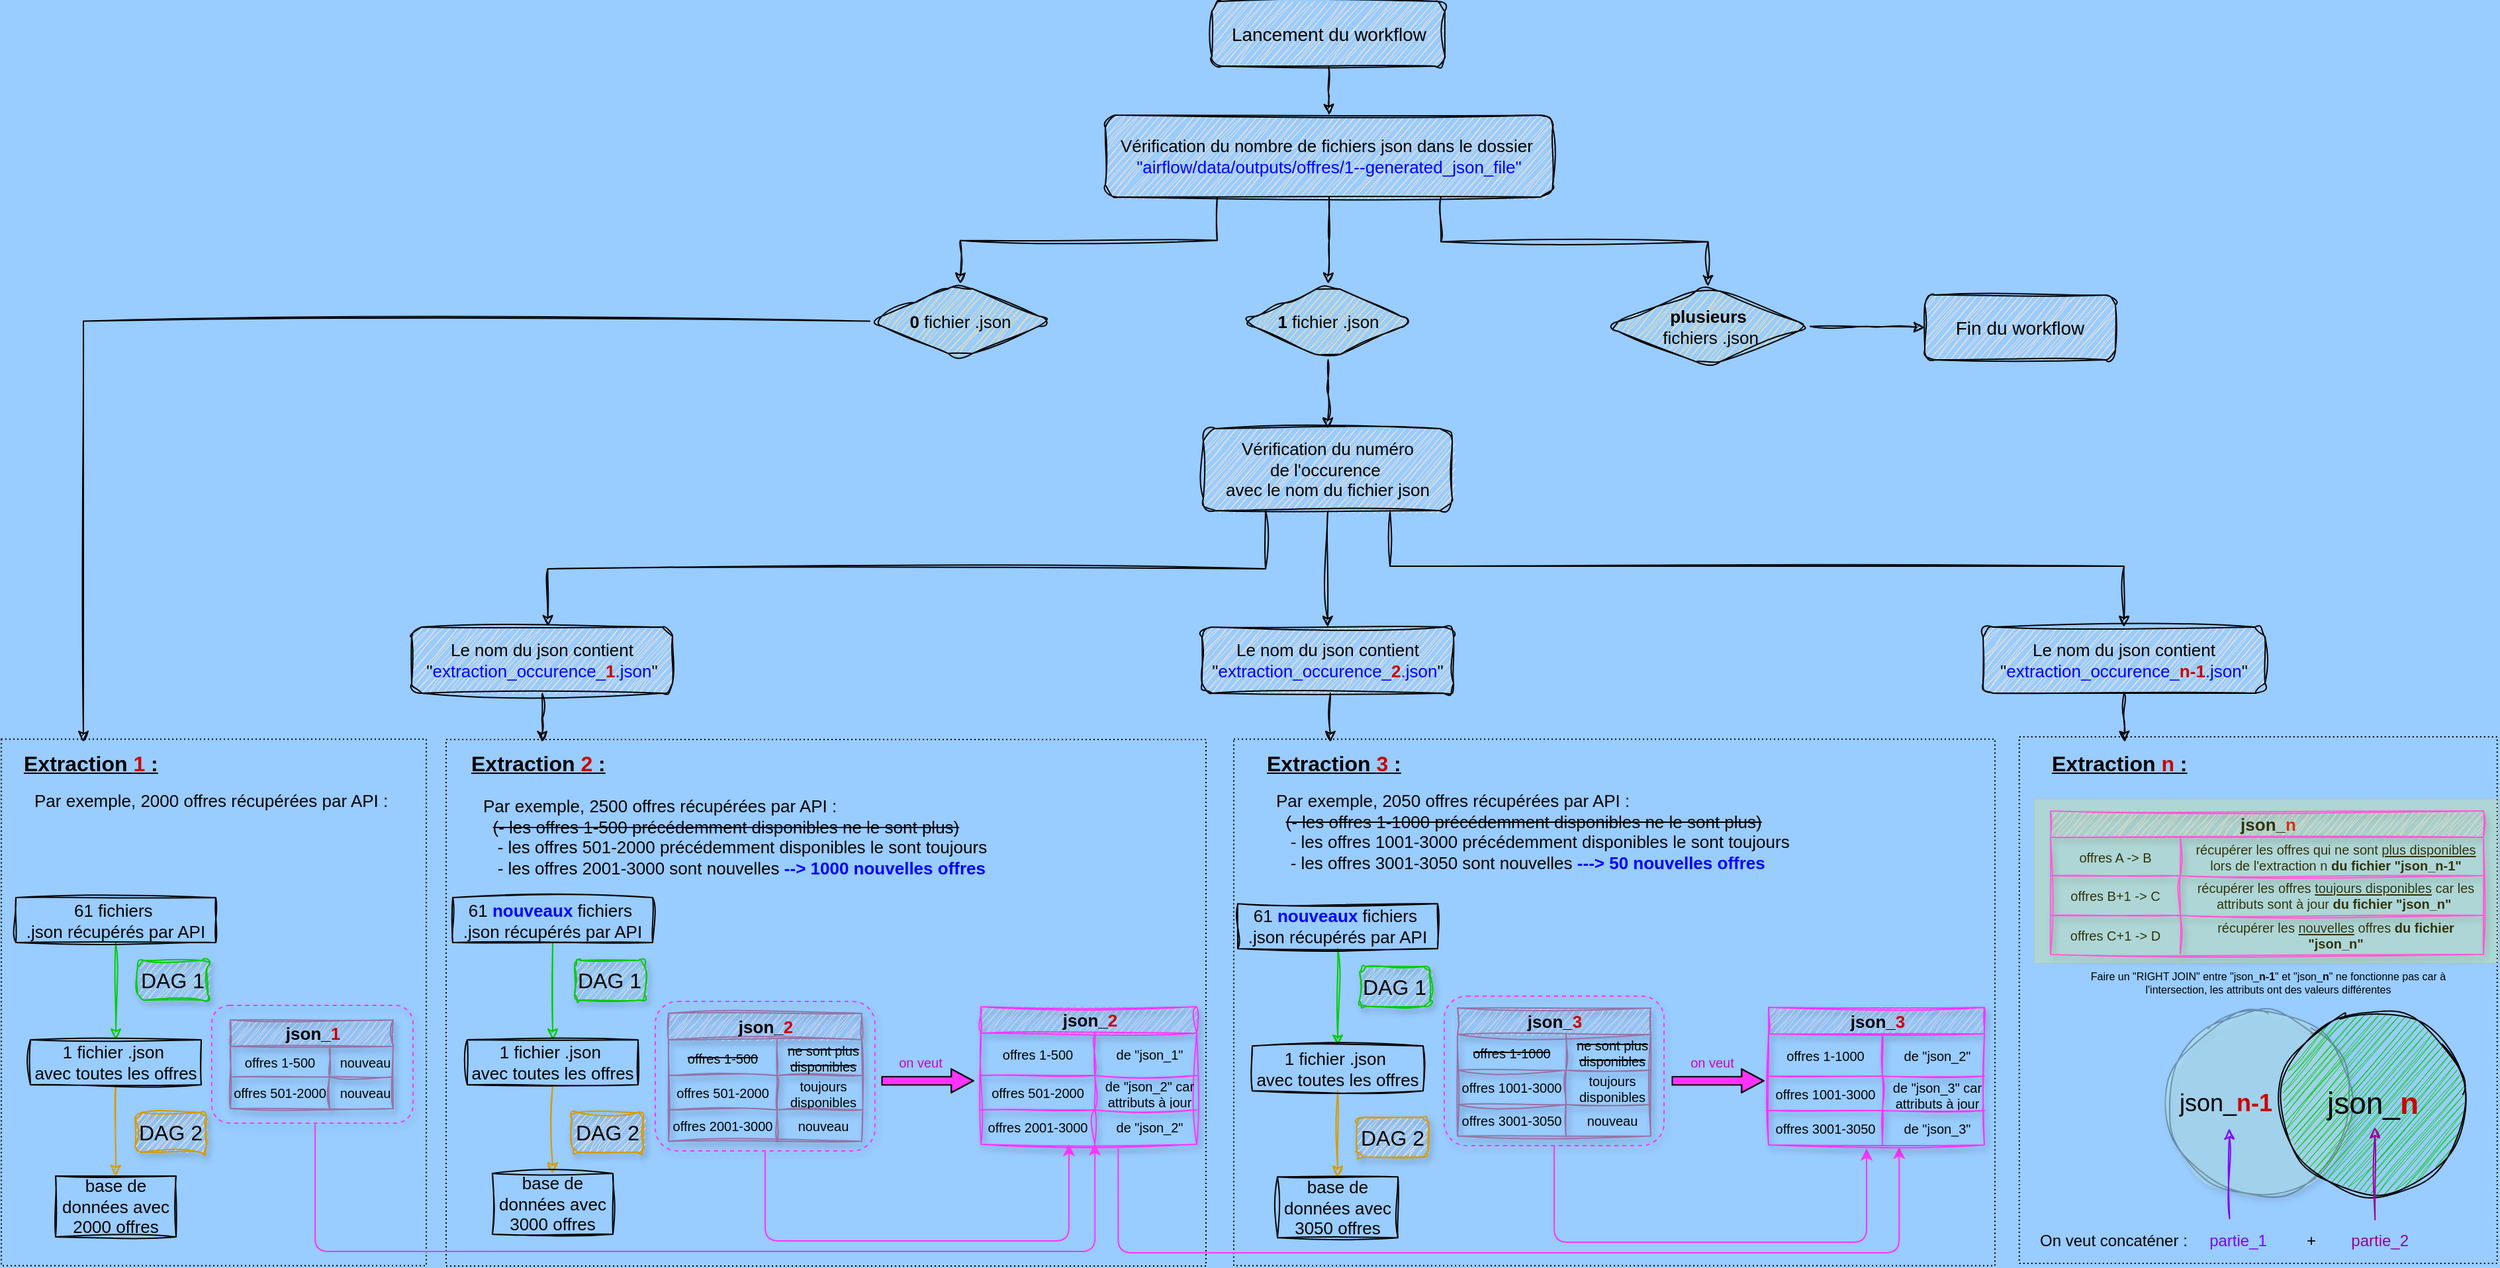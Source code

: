 <mxfile version="27.0.9">
  <diagram name="update-db" id="bgQNXmbIjB6IMPsISYZq">
    <mxGraphModel dx="6107" dy="912" grid="0" gridSize="10" guides="1" tooltips="1" connect="1" arrows="1" fold="1" page="1" pageScale="1" pageWidth="4681" pageHeight="3300" background="#99CCFF" math="0" shadow="0">
      <root>
        <mxCell id="dW5WFOGfwR0lU1UXLjn_-0" />
        <mxCell id="dW5WFOGfwR0lU1UXLjn_-1" parent="dW5WFOGfwR0lU1UXLjn_-0" />
        <mxCell id="PpwRb3DP2myml8ZpC41S-78" value="&lt;font&gt;On veut concaténer :&amp;nbsp; &amp;nbsp; &amp;nbsp;&lt;font&gt;&lt;font style=&quot;color: rgb(127, 0, 255);&quot;&gt;partie_1&lt;/font&gt;&amp;nbsp; &amp;nbsp; &amp;nbsp; &amp;nbsp; &amp;nbsp;+&lt;font style=&quot;color: rgb(153, 0, 153);&quot;&gt;&lt;span style=&quot;color: rgb(0, 0, 0);&quot;&gt;&amp;nbsp; &amp;nbsp; &amp;nbsp; &amp;nbsp;&amp;nbsp;&lt;/span&gt;partie_2&lt;/font&gt;&lt;/font&gt;&lt;/font&gt;" style="text;html=1;align=left;verticalAlign=middle;whiteSpace=wrap;rounded=0;fontSize=12;strokeColor=none;sketch=1;curveFitting=1;jiggle=2;fillColor=none;fontColor=#000000;" parent="dW5WFOGfwR0lU1UXLjn_-1" vertex="1">
          <mxGeometry x="-2225" y="1686" width="337" height="34" as="geometry" />
        </mxCell>
        <mxCell id="PpwRb3DP2myml8ZpC41S-51" value="" style="rounded=0;whiteSpace=wrap;html=1;fillColor=none;shadow=0;fillStyle=zigzag-line;dashed=1;dashPattern=1 2;" parent="dW5WFOGfwR0lU1UXLjn_-1" vertex="1">
          <mxGeometry x="-2238.62" y="1322" width="361" height="398" as="geometry" />
        </mxCell>
        <mxCell id="kLFAu0C1lm46THWvdxVZ-93" value="" style="rounded=0;whiteSpace=wrap;html=1;fillColor=none;shadow=0;fillStyle=zigzag-line;dashed=1;dashPattern=1 2;" parent="dW5WFOGfwR0lU1UXLjn_-1" vertex="1">
          <mxGeometry x="-2832" y="1323.75" width="575" height="398" as="geometry" />
        </mxCell>
        <mxCell id="kLFAu0C1lm46THWvdxVZ-76" value="" style="rounded=1;whiteSpace=wrap;html=1;fillColor=none;shadow=1;dashed=1;strokeColor=#FF33FF;strokeWidth=1;" parent="dW5WFOGfwR0lU1UXLjn_-1" vertex="1">
          <mxGeometry x="-3269" y="1522" width="166" height="113" as="geometry" />
        </mxCell>
        <mxCell id="kLFAu0C1lm46THWvdxVZ-75" value="" style="rounded=1;whiteSpace=wrap;html=1;fillColor=none;shadow=1;dashed=1;strokeColor=#FF33FF;strokeWidth=1;" parent="dW5WFOGfwR0lU1UXLjn_-1" vertex="1">
          <mxGeometry x="-3604" y="1525" width="152" height="89" as="geometry" />
        </mxCell>
        <mxCell id="kLFAu0C1lm46THWvdxVZ-57" value="" style="rounded=0;whiteSpace=wrap;html=1;fillColor=none;shadow=0;fillStyle=zigzag-line;dashed=1;dashPattern=1 2;" parent="dW5WFOGfwR0lU1UXLjn_-1" vertex="1">
          <mxGeometry x="-3427" y="1324" width="574" height="398" as="geometry" />
        </mxCell>
        <mxCell id="kLFAu0C1lm46THWvdxVZ-56" value="" style="rounded=0;whiteSpace=wrap;html=1;fillColor=none;shadow=0;glass=0;dashed=1;dashPattern=1 2;" parent="dW5WFOGfwR0lU1UXLjn_-1" vertex="1">
          <mxGeometry x="-3763" y="1323.75" width="321" height="398" as="geometry" />
        </mxCell>
        <mxCell id="kLFAu0C1lm46THWvdxVZ-9" style="edgeStyle=orthogonalEdgeStyle;rounded=0;orthogonalLoop=1;jettySize=auto;html=1;entryX=0.5;entryY=0;entryDx=0;entryDy=0;sketch=1;curveFitting=1;jiggle=2;strokeColor=#00CC00;" parent="dW5WFOGfwR0lU1UXLjn_-1" source="kLFAu0C1lm46THWvdxVZ-10" target="kLFAu0C1lm46THWvdxVZ-13" edge="1">
          <mxGeometry relative="1" as="geometry" />
        </mxCell>
        <mxCell id="kLFAu0C1lm46THWvdxVZ-10" value="61 &lt;font style=&quot;color: rgb(0, 0, 255);&quot;&gt;&lt;b&gt;nouveaux&lt;/b&gt;&lt;/font&gt; fichiers&amp;nbsp;&lt;div&gt;.json&amp;nbsp;&lt;span style=&quot;background-color: transparent; color: light-dark(rgb(0, 0, 0), rgb(255, 255, 255));&quot;&gt;récupérés par API&lt;/span&gt;&lt;/div&gt;" style="text;html=1;align=center;verticalAlign=middle;whiteSpace=wrap;rounded=0;fontSize=13;strokeColor=default;sketch=1;curveFitting=1;jiggle=2;" parent="dW5WFOGfwR0lU1UXLjn_-1" vertex="1">
          <mxGeometry x="-3422" y="1443.5" width="151" height="34" as="geometry" />
        </mxCell>
        <mxCell id="kLFAu0C1lm46THWvdxVZ-12" style="edgeStyle=orthogonalEdgeStyle;rounded=0;orthogonalLoop=1;jettySize=auto;html=1;entryX=0.5;entryY=0;entryDx=0;entryDy=0;curved=0;sketch=1;curveFitting=1;jiggle=2;strokeColor=#D79B00;" parent="dW5WFOGfwR0lU1UXLjn_-1" source="kLFAu0C1lm46THWvdxVZ-13" target="kLFAu0C1lm46THWvdxVZ-15" edge="1">
          <mxGeometry relative="1" as="geometry" />
        </mxCell>
        <mxCell id="kLFAu0C1lm46THWvdxVZ-13" value="1 fichier .json&amp;nbsp;&lt;div&gt;avec toutes les offres&lt;/div&gt;" style="text;html=1;align=center;verticalAlign=middle;whiteSpace=wrap;rounded=0;fontSize=13;strokeColor=default;sketch=1;curveFitting=1;jiggle=2;" parent="dW5WFOGfwR0lU1UXLjn_-1" vertex="1">
          <mxGeometry x="-3411" y="1551" width="129" height="34" as="geometry" />
        </mxCell>
        <mxCell id="kLFAu0C1lm46THWvdxVZ-14" value="DAG 1" style="text;html=1;align=center;verticalAlign=middle;whiteSpace=wrap;rounded=1;fontSize=16;fillColor=#d5e8d4;strokeColor=#00CC00;sketch=1;curveFitting=1;jiggle=2;shadow=1;" parent="dW5WFOGfwR0lU1UXLjn_-1" vertex="1">
          <mxGeometry x="-3330" y="1491" width="53" height="30" as="geometry" />
        </mxCell>
        <mxCell id="kLFAu0C1lm46THWvdxVZ-15" value="base de données avec 3000 offres" style="text;html=1;align=center;verticalAlign=middle;whiteSpace=wrap;rounded=0;fontSize=13;strokeColor=default;sketch=1;curveFitting=1;jiggle=2;" parent="dW5WFOGfwR0lU1UXLjn_-1" vertex="1">
          <mxGeometry x="-3392" y="1652" width="91" height="46" as="geometry" />
        </mxCell>
        <mxCell id="kLFAu0C1lm46THWvdxVZ-16" value="DAG 2" style="text;html=1;align=center;verticalAlign=middle;whiteSpace=wrap;rounded=1;fontSize=16;fillColor=#ffe6cc;strokeColor=#d79b00;glass=0;sketch=1;curveFitting=1;jiggle=2;shadow=1;" parent="dW5WFOGfwR0lU1UXLjn_-1" vertex="1">
          <mxGeometry x="-3332" y="1606" width="54" height="30" as="geometry" />
        </mxCell>
        <mxCell id="kLFAu0C1lm46THWvdxVZ-17" value="json_&lt;font style=&quot;color: rgb(204, 0, 0);&quot;&gt;1&lt;/font&gt;" style="shape=table;startSize=20;container=0;collapsible=0;childLayout=tableLayout;fixedRows=0;rowLines=1;fontStyle=1;align=center;resizeLast=0;html=1;sketch=1;curveFitting=1;jiggle=2;rounded=0;shadow=1;columnLines=1;swimlaneHead=1;swimlaneBody=1;horizontal=1;top=0;bottom=0;left=0;right=0;connectable=1;allowArrows=0;dropTarget=0;expand=0;editable=1;movable=1;resizable=1;rotatable=1;deletable=1;locked=0;fillColor=#e1d5e7;strokeColor=#9673a6;fontSize=13;" parent="dW5WFOGfwR0lU1UXLjn_-1" vertex="1">
          <mxGeometry x="-3590" y="1536" width="123" height="67.04" as="geometry" />
        </mxCell>
        <mxCell id="kLFAu0C1lm46THWvdxVZ-21" value="" style="shape=tableRow;horizontal=0;startSize=0;swimlaneHead=0;swimlaneBody=0;fillColor=none;collapsible=0;dropTarget=0;points=[[0,0.5],[1,0.5]];portConstraint=eastwest;top=0;left=0;right=0;bottom=0;" parent="kLFAu0C1lm46THWvdxVZ-17" vertex="1">
          <mxGeometry y="20" width="123" height="23" as="geometry" />
        </mxCell>
        <mxCell id="kLFAu0C1lm46THWvdxVZ-22" value="&lt;font style=&quot;font-size: 10px;&quot;&gt;offres 1-500&lt;/font&gt;" style="shape=partialRectangle;connectable=0;fillColor=none;top=0;left=0;bottom=0;right=0;editable=1;overflow=hidden;whiteSpace=wrap;html=1;recursiveResize=1;expand=1;part=0;fixedWidth=0;comic=0;fontSize=8;" parent="kLFAu0C1lm46THWvdxVZ-21" vertex="1">
          <mxGeometry width="75" height="23" as="geometry">
            <mxRectangle width="75" height="23" as="alternateBounds" />
          </mxGeometry>
        </mxCell>
        <mxCell id="kLFAu0C1lm46THWvdxVZ-23" value="&lt;font style=&quot;font-size: 10px;&quot;&gt;nouveau&lt;/font&gt;" style="shape=partialRectangle;connectable=0;fillColor=none;top=0;left=0;bottom=0;right=0;align=center;spacingLeft=6;overflow=hidden;whiteSpace=wrap;html=1;fontSize=8;" parent="kLFAu0C1lm46THWvdxVZ-21" vertex="1">
          <mxGeometry x="75" width="48" height="23" as="geometry">
            <mxRectangle width="48" height="23" as="alternateBounds" />
          </mxGeometry>
        </mxCell>
        <mxCell id="kLFAu0C1lm46THWvdxVZ-24" value="" style="shape=tableRow;horizontal=0;startSize=0;swimlaneHead=0;swimlaneBody=0;fillColor=none;collapsible=0;dropTarget=0;points=[[0,0.5],[1,0.5]];portConstraint=eastwest;top=0;left=0;right=0;bottom=0;" parent="kLFAu0C1lm46THWvdxVZ-17" vertex="1">
          <mxGeometry y="43" width="123" height="24" as="geometry" />
        </mxCell>
        <mxCell id="kLFAu0C1lm46THWvdxVZ-25" value="&lt;font style=&quot;font-size: 10px;&quot;&gt;offres 501-2000&lt;/font&gt;" style="shape=partialRectangle;connectable=0;fillColor=none;top=0;left=0;bottom=0;right=0;editable=1;overflow=hidden;whiteSpace=wrap;html=1;" parent="kLFAu0C1lm46THWvdxVZ-24" vertex="1">
          <mxGeometry width="75" height="24" as="geometry">
            <mxRectangle width="75" height="24" as="alternateBounds" />
          </mxGeometry>
        </mxCell>
        <mxCell id="kLFAu0C1lm46THWvdxVZ-26" value="&lt;font style=&quot;font-size: 10px;&quot;&gt;nouveau&lt;/font&gt;" style="shape=partialRectangle;connectable=0;fillColor=none;top=0;left=0;bottom=0;right=0;align=center;spacingLeft=6;overflow=hidden;whiteSpace=wrap;html=1;fontSize=8;" parent="kLFAu0C1lm46THWvdxVZ-24" vertex="1">
          <mxGeometry x="75" width="48" height="24" as="geometry">
            <mxRectangle width="48" height="24" as="alternateBounds" />
          </mxGeometry>
        </mxCell>
        <mxCell id="kLFAu0C1lm46THWvdxVZ-41" value="&lt;font&gt;&lt;b&gt;&lt;u&gt;&lt;span&gt;Extraction &lt;/span&gt;&lt;font style=&quot;color: rgb(204, 0, 0);&quot;&gt;2&lt;/font&gt;&lt;span&gt; :&lt;/span&gt;&lt;br&gt;&lt;/u&gt;&lt;/b&gt;&lt;/font&gt;" style="text;html=1;align=left;verticalAlign=top;whiteSpace=wrap;rounded=0;fontSize=16;" parent="dW5WFOGfwR0lU1UXLjn_-1" vertex="1">
          <mxGeometry x="-3410" y="1326" width="111" height="39" as="geometry" />
        </mxCell>
        <mxCell id="kLFAu0C1lm46THWvdxVZ-42" value="&lt;div&gt;&lt;font&gt;&lt;b&gt;&lt;u&gt;&lt;span&gt;Extraction &lt;/span&gt;&lt;font style=&quot;color: rgb(204, 0, 0);&quot;&gt;1&lt;/font&gt;&lt;span&gt; :&lt;/span&gt;&lt;/u&gt;&lt;/b&gt;&lt;/font&gt;&lt;/div&gt;" style="text;html=1;align=left;verticalAlign=top;whiteSpace=wrap;rounded=0;fontSize=16;" parent="dW5WFOGfwR0lU1UXLjn_-1" vertex="1">
          <mxGeometry x="-3748" y="1326" width="130" height="32" as="geometry" />
        </mxCell>
        <mxCell id="kLFAu0C1lm46THWvdxVZ-43" value="json_&lt;font style=&quot;color: rgb(204, 0, 0);&quot;&gt;2&lt;/font&gt;" style="shape=table;startSize=20;container=0;collapsible=0;childLayout=tableLayout;fixedRows=0;rowLines=1;fontStyle=1;align=center;resizeLast=0;html=1;sketch=1;curveFitting=1;jiggle=2;rounded=0;shadow=1;columnLines=1;swimlaneHead=1;swimlaneBody=1;horizontal=1;top=0;bottom=0;left=0;right=0;connectable=1;allowArrows=0;dropTarget=0;expand=0;editable=1;movable=1;resizable=1;rotatable=1;deletable=1;locked=0;fillColor=#e1d5e7;strokeColor=#9673a6;fontSize=13;" parent="dW5WFOGfwR0lU1UXLjn_-1" vertex="1">
          <mxGeometry x="-3259" y="1531" width="146" height="96.754" as="geometry" />
        </mxCell>
        <mxCell id="kLFAu0C1lm46THWvdxVZ-44" value="" style="shape=tableRow;horizontal=0;startSize=0;swimlaneHead=0;swimlaneBody=0;fillColor=none;collapsible=0;dropTarget=0;points=[[0,0.5],[1,0.5]];portConstraint=eastwest;top=0;left=0;right=0;bottom=0;labelBackgroundColor=none;labelBorderColor=none;" parent="kLFAu0C1lm46THWvdxVZ-43" vertex="1">
          <mxGeometry y="20" width="146" height="27" as="geometry" />
        </mxCell>
        <mxCell id="kLFAu0C1lm46THWvdxVZ-45" value="&lt;strike&gt;&lt;font style=&quot;font-size: 10px;&quot;&gt;offres 1-500&lt;/font&gt;&lt;/strike&gt;" style="shape=partialRectangle;connectable=0;fillColor=none;top=0;left=0;bottom=0;right=0;editable=1;overflow=hidden;whiteSpace=wrap;html=1;recursiveResize=1;expand=1;part=0;fixedWidth=0;comic=0;fontSize=8;textShadow=0;labelBackgroundColor=none;" parent="kLFAu0C1lm46THWvdxVZ-44" vertex="1">
          <mxGeometry width="82" height="27" as="geometry">
            <mxRectangle width="82" height="27" as="alternateBounds" />
          </mxGeometry>
        </mxCell>
        <mxCell id="kLFAu0C1lm46THWvdxVZ-46" value="&lt;strike&gt;&lt;font style=&quot;font-size: 10px;&quot;&gt;ne sont plus disponibles&lt;/font&gt;&lt;/strike&gt;" style="shape=partialRectangle;connectable=0;fillColor=none;top=0;left=0;bottom=0;right=0;align=center;spacingLeft=6;overflow=hidden;whiteSpace=wrap;html=1;fontSize=8;" parent="kLFAu0C1lm46THWvdxVZ-44" vertex="1">
          <mxGeometry x="82" width="64" height="27" as="geometry">
            <mxRectangle width="64" height="27" as="alternateBounds" />
          </mxGeometry>
        </mxCell>
        <mxCell id="kLFAu0C1lm46THWvdxVZ-47" value="" style="shape=tableRow;horizontal=0;startSize=0;swimlaneHead=0;swimlaneBody=0;fillColor=none;collapsible=0;dropTarget=0;points=[[0,0.5],[1,0.5]];portConstraint=eastwest;top=0;left=0;right=0;bottom=0;" parent="kLFAu0C1lm46THWvdxVZ-43" vertex="1">
          <mxGeometry y="47" width="146" height="26" as="geometry" />
        </mxCell>
        <mxCell id="kLFAu0C1lm46THWvdxVZ-48" value="&lt;font style=&quot;font-size: 10px;&quot;&gt;offres 501-2000&lt;/font&gt;" style="shape=partialRectangle;connectable=0;fillColor=none;top=0;left=0;bottom=0;right=0;editable=1;overflow=hidden;whiteSpace=wrap;html=1;" parent="kLFAu0C1lm46THWvdxVZ-47" vertex="1">
          <mxGeometry width="82" height="26" as="geometry">
            <mxRectangle width="82" height="26" as="alternateBounds" />
          </mxGeometry>
        </mxCell>
        <mxCell id="kLFAu0C1lm46THWvdxVZ-49" value="&lt;font style=&quot;font-size: 10px;&quot;&gt;toujours disponibles&lt;/font&gt;" style="shape=partialRectangle;connectable=0;fillColor=none;top=0;left=0;bottom=0;right=0;align=center;spacingLeft=6;overflow=hidden;whiteSpace=wrap;html=1;fontSize=8;" parent="kLFAu0C1lm46THWvdxVZ-47" vertex="1">
          <mxGeometry x="82" width="64" height="26" as="geometry">
            <mxRectangle width="64" height="26" as="alternateBounds" />
          </mxGeometry>
        </mxCell>
        <mxCell id="kLFAu0C1lm46THWvdxVZ-53" value="" style="shape=tableRow;horizontal=0;startSize=0;swimlaneHead=0;swimlaneBody=0;fillColor=none;collapsible=0;dropTarget=0;points=[[0,0.5],[1,0.5]];portConstraint=eastwest;top=0;left=0;right=0;bottom=0;" parent="kLFAu0C1lm46THWvdxVZ-43" vertex="1">
          <mxGeometry y="73" width="146" height="24" as="geometry" />
        </mxCell>
        <mxCell id="kLFAu0C1lm46THWvdxVZ-54" value="&lt;font style=&quot;font-size: 10px;&quot;&gt;offres 2001-3000&lt;/font&gt;" style="shape=partialRectangle;connectable=0;fillColor=none;top=0;left=0;bottom=0;right=0;editable=1;overflow=hidden;whiteSpace=wrap;html=1;" parent="kLFAu0C1lm46THWvdxVZ-53" vertex="1">
          <mxGeometry width="82" height="24" as="geometry">
            <mxRectangle width="82" height="24" as="alternateBounds" />
          </mxGeometry>
        </mxCell>
        <mxCell id="kLFAu0C1lm46THWvdxVZ-55" value="&lt;font style=&quot;font-size: 10px;&quot;&gt;nouveau&lt;/font&gt;" style="shape=partialRectangle;connectable=0;fillColor=none;top=0;left=0;bottom=0;right=0;align=center;spacingLeft=6;overflow=hidden;whiteSpace=wrap;html=1;fontSize=8;" parent="kLFAu0C1lm46THWvdxVZ-53" vertex="1">
          <mxGeometry x="82" width="64" height="24" as="geometry">
            <mxRectangle width="64" height="24" as="alternateBounds" />
          </mxGeometry>
        </mxCell>
        <mxCell id="kLFAu0C1lm46THWvdxVZ-58" value="json_&lt;font style=&quot;color: rgb(204, 0, 0);&quot;&gt;2&lt;/font&gt;" style="shape=table;startSize=20;container=0;collapsible=0;childLayout=tableLayout;fixedRows=0;rowLines=1;fontStyle=1;align=center;resizeLast=0;html=1;sketch=1;curveFitting=1;jiggle=2;rounded=0;shadow=1;columnLines=1;swimlaneHead=1;swimlaneBody=1;horizontal=1;top=0;bottom=0;left=0;right=0;connectable=1;allowArrows=0;dropTarget=0;expand=0;editable=1;movable=1;resizable=1;rotatable=1;deletable=1;locked=0;fillColor=#e1d5e7;strokeColor=#FF33FF;fontSize=13;" parent="dW5WFOGfwR0lU1UXLjn_-1" vertex="1">
          <mxGeometry x="-3023" y="1526" width="163" height="104" as="geometry" />
        </mxCell>
        <mxCell id="kLFAu0C1lm46THWvdxVZ-59" value="" style="shape=tableRow;horizontal=0;startSize=0;swimlaneHead=0;swimlaneBody=0;fillColor=none;collapsible=0;dropTarget=0;points=[[0,0.5],[1,0.5]];portConstraint=eastwest;top=0;left=0;right=0;bottom=0;labelBackgroundColor=none;labelBorderColor=none;" parent="kLFAu0C1lm46THWvdxVZ-58" vertex="1">
          <mxGeometry y="20" width="163" height="32" as="geometry" />
        </mxCell>
        <mxCell id="kLFAu0C1lm46THWvdxVZ-60" value="&lt;font style=&quot;font-size: 10px;&quot;&gt;offres 1-500&lt;/font&gt;" style="shape=partialRectangle;connectable=0;fillColor=none;top=0;left=0;bottom=0;right=0;editable=1;overflow=hidden;whiteSpace=wrap;html=1;recursiveResize=1;expand=1;part=0;fixedWidth=0;comic=0;fontSize=8;textShadow=0;labelBackgroundColor=none;" parent="kLFAu0C1lm46THWvdxVZ-59" vertex="1">
          <mxGeometry width="86" height="32" as="geometry">
            <mxRectangle width="86" height="32" as="alternateBounds" />
          </mxGeometry>
        </mxCell>
        <mxCell id="kLFAu0C1lm46THWvdxVZ-61" value="&lt;font style=&quot;font-size: 10px;&quot;&gt;de &quot;json_1&quot;&lt;/font&gt;" style="shape=partialRectangle;connectable=0;fillColor=none;top=0;left=0;bottom=0;right=0;align=center;spacingLeft=6;overflow=hidden;whiteSpace=wrap;html=1;fontSize=8;" parent="kLFAu0C1lm46THWvdxVZ-59" vertex="1">
          <mxGeometry x="86" width="77" height="32" as="geometry">
            <mxRectangle width="77" height="32" as="alternateBounds" />
          </mxGeometry>
        </mxCell>
        <mxCell id="kLFAu0C1lm46THWvdxVZ-62" value="" style="shape=tableRow;horizontal=0;startSize=0;swimlaneHead=0;swimlaneBody=0;fillColor=none;collapsible=0;dropTarget=0;points=[[0,0.5],[1,0.5]];portConstraint=eastwest;top=0;left=0;right=0;bottom=0;fontSize=12;" parent="kLFAu0C1lm46THWvdxVZ-58" vertex="1">
          <mxGeometry y="52" width="163" height="26" as="geometry" />
        </mxCell>
        <mxCell id="kLFAu0C1lm46THWvdxVZ-63" value="&lt;font style=&quot;font-size: 10px;&quot;&gt;offres 501-2000&lt;/font&gt;" style="shape=partialRectangle;connectable=0;fillColor=none;top=0;left=0;bottom=0;right=0;editable=1;overflow=hidden;whiteSpace=wrap;html=1;" parent="kLFAu0C1lm46THWvdxVZ-62" vertex="1">
          <mxGeometry width="86" height="26" as="geometry">
            <mxRectangle width="86" height="26" as="alternateBounds" />
          </mxGeometry>
        </mxCell>
        <mxCell id="kLFAu0C1lm46THWvdxVZ-64" value="de &quot;json_2&quot;&amp;nbsp;&lt;span style=&quot;background-color: transparent; color: light-dark(rgb(0, 0, 0), rgb(255, 255, 255));&quot;&gt;car attributs à jour&lt;/span&gt;" style="shape=partialRectangle;connectable=0;fillColor=none;top=0;left=0;bottom=0;right=0;align=center;spacingLeft=6;overflow=hidden;whiteSpace=wrap;html=1;fontSize=10;" parent="kLFAu0C1lm46THWvdxVZ-62" vertex="1">
          <mxGeometry x="86" width="77" height="26" as="geometry">
            <mxRectangle width="77" height="26" as="alternateBounds" />
          </mxGeometry>
        </mxCell>
        <mxCell id="kLFAu0C1lm46THWvdxVZ-65" value="" style="shape=tableRow;horizontal=0;startSize=0;swimlaneHead=0;swimlaneBody=0;fillColor=none;collapsible=0;dropTarget=0;points=[[0,0.5],[1,0.5]];portConstraint=eastwest;top=0;left=0;right=0;bottom=0;" parent="kLFAu0C1lm46THWvdxVZ-58" vertex="1">
          <mxGeometry y="78" width="163" height="26" as="geometry" />
        </mxCell>
        <mxCell id="kLFAu0C1lm46THWvdxVZ-66" value="&lt;font style=&quot;font-size: 10px;&quot;&gt;offres 2001-3000&lt;/font&gt;" style="shape=partialRectangle;connectable=0;fillColor=none;top=0;left=0;bottom=0;right=0;editable=1;overflow=hidden;whiteSpace=wrap;html=1;" parent="kLFAu0C1lm46THWvdxVZ-65" vertex="1">
          <mxGeometry width="86" height="26" as="geometry">
            <mxRectangle width="86" height="26" as="alternateBounds" />
          </mxGeometry>
        </mxCell>
        <mxCell id="kLFAu0C1lm46THWvdxVZ-67" value="&lt;font style=&quot;font-size: 10px;&quot;&gt;de &quot;json_2&quot;&lt;/font&gt;" style="shape=partialRectangle;connectable=0;fillColor=none;top=0;left=0;bottom=0;right=0;align=center;spacingLeft=6;overflow=hidden;whiteSpace=wrap;html=1;fontSize=8;" parent="kLFAu0C1lm46THWvdxVZ-65" vertex="1">
          <mxGeometry x="86" width="77" height="26" as="geometry">
            <mxRectangle width="77" height="26" as="alternateBounds" />
          </mxGeometry>
        </mxCell>
        <mxCell id="kLFAu0C1lm46THWvdxVZ-81" style="edgeStyle=orthogonalEdgeStyle;rounded=1;orthogonalLoop=1;jettySize=auto;html=1;exitX=0.5;exitY=1;exitDx=0;exitDy=0;curved=0;strokeColor=#FF33FF;entryX=0.408;entryY=1;entryDx=0;entryDy=0;entryPerimeter=0;" parent="dW5WFOGfwR0lU1UXLjn_-1" source="kLFAu0C1lm46THWvdxVZ-76" edge="1" target="kLFAu0C1lm46THWvdxVZ-65">
          <mxGeometry relative="1" as="geometry">
            <mxPoint x="-2956" y="1634" as="targetPoint" />
            <Array as="points">
              <mxPoint x="-3186" y="1703" />
              <mxPoint x="-2956" y="1703" />
            </Array>
          </mxGeometry>
        </mxCell>
        <mxCell id="kLFAu0C1lm46THWvdxVZ-83" style="edgeStyle=orthogonalEdgeStyle;rounded=1;orthogonalLoop=1;jettySize=auto;html=1;curved=0;exitX=0.5;exitY=1;exitDx=0;exitDy=0;strokeColor=#FF33FF;entryX=0.528;entryY=0.978;entryDx=0;entryDy=0;entryPerimeter=0;" parent="dW5WFOGfwR0lU1UXLjn_-1" target="kLFAu0C1lm46THWvdxVZ-65" edge="1">
          <mxGeometry relative="1" as="geometry">
            <mxPoint x="-3526" y="1614" as="sourcePoint" />
            <mxPoint x="-2943" y="1624" as="targetPoint" />
            <Array as="points">
              <mxPoint x="-3526" y="1711" />
              <mxPoint x="-2937" y="1711" />
            </Array>
          </mxGeometry>
        </mxCell>
        <mxCell id="kLFAu0C1lm46THWvdxVZ-84" value="" style="shape=flexArrow;endArrow=classic;html=1;rounded=0;endWidth=10.465;endSize=5.212;width=6.296;fillColor=#FF33FF;" parent="dW5WFOGfwR0lU1UXLjn_-1" edge="1">
          <mxGeometry width="50" height="50" relative="1" as="geometry">
            <mxPoint x="-3098.25" y="1582" as="sourcePoint" />
            <mxPoint x="-3028.25" y="1582" as="targetPoint" />
            <Array as="points">
              <mxPoint x="-3087.25" y="1582" />
              <mxPoint x="-3066.25" y="1582" />
            </Array>
          </mxGeometry>
        </mxCell>
        <mxCell id="kLFAu0C1lm46THWvdxVZ-88" value="&lt;font style=&quot;color: rgb(204, 0, 204);&quot;&gt;on veut&lt;/font&gt;" style="text;html=1;align=center;verticalAlign=middle;whiteSpace=wrap;rounded=0;fontSize=10;strokeColor=none;sketch=1;curveFitting=1;jiggle=2;fillColor=none;" parent="dW5WFOGfwR0lU1UXLjn_-1" vertex="1">
          <mxGeometry x="-3094" y="1551" width="51" height="34" as="geometry" />
        </mxCell>
        <mxCell id="kLFAu0C1lm46THWvdxVZ-91" style="edgeStyle=orthogonalEdgeStyle;rounded=1;orthogonalLoop=1;jettySize=auto;html=1;exitX=0.5;exitY=1;exitDx=0;exitDy=0;curved=0;strokeColor=#FF33FF;entryX=0.454;entryY=1.107;entryDx=0;entryDy=0;entryPerimeter=0;" parent="dW5WFOGfwR0lU1UXLjn_-1" source="SSSfKML2H5tBRjRLAjbq-7" target="SSSfKML2H5tBRjRLAjbq-26" edge="1">
          <mxGeometry relative="1" as="geometry">
            <mxPoint x="-2343.455" y="1623.92" as="targetPoint" />
            <Array as="points">
              <mxPoint x="-2590" y="1704" />
              <mxPoint x="-2354" y="1704" />
            </Array>
            <mxPoint x="-2589" y="1634" as="sourcePoint" />
          </mxGeometry>
        </mxCell>
        <mxCell id="kLFAu0C1lm46THWvdxVZ-92" value="" style="shape=flexArrow;endArrow=classic;html=1;rounded=0;endWidth=10.465;endSize=5.212;width=6.296;fillColor=#FF33FF;" parent="dW5WFOGfwR0lU1UXLjn_-1" edge="1">
          <mxGeometry width="50" height="50" relative="1" as="geometry">
            <mxPoint x="-2501.25" y="1582" as="sourcePoint" />
            <mxPoint x="-2431.25" y="1582" as="targetPoint" />
            <Array as="points">
              <mxPoint x="-2490.25" y="1582" />
              <mxPoint x="-2469.25" y="1582" />
            </Array>
          </mxGeometry>
        </mxCell>
        <mxCell id="kLFAu0C1lm46THWvdxVZ-100" value="&lt;div&gt;&lt;font&gt;&lt;b&gt;&lt;u&gt;&lt;span&gt;Extraction &lt;/span&gt;&lt;font style=&quot;color: rgb(204, 0, 0);&quot;&gt;3&lt;/font&gt;&lt;span&gt; :&lt;/span&gt;&lt;/u&gt;&lt;/b&gt;&lt;/font&gt;&lt;/div&gt;" style="text;html=1;align=left;verticalAlign=top;whiteSpace=wrap;rounded=0;fontSize=16;" parent="dW5WFOGfwR0lU1UXLjn_-1" vertex="1">
          <mxGeometry x="-2809" y="1326" width="158" height="27" as="geometry" />
        </mxCell>
        <mxCell id="kLFAu0C1lm46THWvdxVZ-123" value="&lt;font style=&quot;color: rgb(204, 0, 204);&quot;&gt;on veut&lt;/font&gt;" style="text;html=1;align=center;verticalAlign=middle;whiteSpace=wrap;rounded=0;fontSize=10;strokeColor=none;sketch=1;curveFitting=1;jiggle=2;fillColor=none;" parent="dW5WFOGfwR0lU1UXLjn_-1" vertex="1">
          <mxGeometry x="-2496" y="1551" width="51" height="34" as="geometry" />
        </mxCell>
        <mxCell id="kLFAu0C1lm46THWvdxVZ-125" value="&lt;div&gt;&lt;font&gt;&lt;b&gt;&lt;u&gt;&lt;span&gt;Extraction &lt;/span&gt;&lt;font style=&quot;color: rgb(204, 0, 0);&quot;&gt;n&lt;/font&gt;&lt;span&gt; :&lt;/span&gt;&lt;/u&gt;&lt;/b&gt;&lt;/font&gt;&lt;/div&gt;" style="text;html=1;align=left;verticalAlign=top;whiteSpace=wrap;rounded=0;fontSize=16;" parent="dW5WFOGfwR0lU1UXLjn_-1" vertex="1">
          <mxGeometry x="-2216" y="1326" width="114" height="35" as="geometry" />
        </mxCell>
        <mxCell id="kLFAu0C1lm46THWvdxVZ-127" style="edgeStyle=orthogonalEdgeStyle;rounded=1;orthogonalLoop=1;jettySize=auto;html=1;entryX=0.605;entryY=1.063;entryDx=0;entryDy=0;entryPerimeter=0;curved=0;strokeColor=#FF33FF;exitX=0.636;exitY=1.11;exitDx=0;exitDy=0;exitPerimeter=0;" parent="dW5WFOGfwR0lU1UXLjn_-1" target="SSSfKML2H5tBRjRLAjbq-26" edge="1" source="kLFAu0C1lm46THWvdxVZ-65">
          <mxGeometry relative="1" as="geometry">
            <mxPoint x="-2933" y="1625" as="sourcePoint" />
            <mxPoint x="-2353.03" y="1623.776" as="targetPoint" />
            <Array as="points">
              <mxPoint x="-2919" y="1712" />
              <mxPoint x="-2329" y="1712" />
            </Array>
          </mxGeometry>
        </mxCell>
        <mxCell id="PpwRb3DP2myml8ZpC41S-6" value="&lt;div&gt;&lt;font style=&quot;color: rgb(0, 0, 0);&quot;&gt;&lt;font&gt;&lt;b&gt;1&lt;/b&gt;&lt;/font&gt;&lt;span&gt; fichier .json&lt;/span&gt;&lt;/font&gt;&lt;/div&gt;" style="rhombus;whiteSpace=wrap;html=1;fillColor=#FFE599;gradientColor=none;rounded=1;sketch=1;curveFitting=1;jiggle=2;fontSize=13;" parent="dW5WFOGfwR0lU1UXLjn_-1" vertex="1">
          <mxGeometry x="-2825" y="979.5" width="128.5" height="57.5" as="geometry" />
        </mxCell>
        <mxCell id="PpwRb3DP2myml8ZpC41S-14" value="" style="edgeStyle=orthogonalEdgeStyle;rounded=0;orthogonalLoop=1;jettySize=auto;html=1;sketch=1;curveFitting=1;jiggle=2;entryX=0.5;entryY=0;entryDx=0;entryDy=0;" parent="dW5WFOGfwR0lU1UXLjn_-1" source="PpwRb3DP2myml8ZpC41S-6" edge="1">
          <mxGeometry relative="1" as="geometry">
            <mxPoint x="-2998" y="1532" as="sourcePoint" />
            <mxPoint x="-2761" y="1089" as="targetPoint" />
          </mxGeometry>
        </mxCell>
        <mxCell id="PpwRb3DP2myml8ZpC41S-19" value="&lt;div&gt;&lt;span style=&quot;background-color: transparent; color: light-dark(rgb(0, 0, 0), rgb(255, 255, 255));&quot;&gt;Par exemple,&amp;nbsp;2000 offres récupérées par API :&lt;/span&gt;&lt;/div&gt;" style="text;html=1;align=left;verticalAlign=top;whiteSpace=wrap;rounded=0;fontSize=13;" parent="dW5WFOGfwR0lU1UXLjn_-1" vertex="1">
          <mxGeometry x="-3740" y="1356" width="276" height="48" as="geometry" />
        </mxCell>
        <mxCell id="PpwRb3DP2myml8ZpC41S-20" value="&lt;div&gt;&lt;span style=&quot;background-color: transparent; color: light-dark(rgb(0, 0, 0), rgb(255, 255, 255));&quot;&gt;Par exemple, 2500 offres récupérées par API :&lt;/span&gt;&lt;/div&gt;&lt;div&gt;&amp;nbsp; &lt;strike&gt;(- les offres 1-500 précédemment disponibles ne le sont plus)&lt;/strike&gt;&lt;/div&gt;&lt;div&gt;&amp;nbsp; &amp;nbsp;- les offres 501-2000 précédemment disponibles le sont toujours&lt;/div&gt;&lt;div&gt;&amp;nbsp; &amp;nbsp;- les offres 2001-3000 sont nouvelles &lt;font style=&quot;color: rgb(0, 0, 255);&quot;&gt;&lt;b&gt;--&amp;gt; 1000 nouvelles offres&lt;/b&gt;&lt;/font&gt;&lt;/div&gt;" style="text;html=1;align=left;verticalAlign=top;whiteSpace=wrap;rounded=0;fontSize=13;" parent="dW5WFOGfwR0lU1UXLjn_-1" vertex="1">
          <mxGeometry x="-3401" y="1360" width="425" height="88" as="geometry" />
        </mxCell>
        <mxCell id="PpwRb3DP2myml8ZpC41S-21" value="&lt;div&gt;&lt;span style=&quot;background-color: transparent; color: light-dark(rgb(0, 0, 0), rgb(255, 255, 255));&quot;&gt;Par exemple, 2050 offres récupérées par API :&lt;/span&gt;&lt;/div&gt;&lt;div&gt;&amp;nbsp; &lt;strike&gt;(- les offres 1-1000 précédemment disponibles ne le sont plus)&lt;/strike&gt;&lt;/div&gt;&lt;div&gt;&amp;nbsp; &amp;nbsp;- les offres 1001-3000 précédemment disponibles le sont toujours&lt;/div&gt;&lt;div&gt;&amp;nbsp; &amp;nbsp;- les offres 3001-3050 sont nouvelles &lt;b&gt;&lt;font style=&quot;color: rgb(0, 0, 255);&quot;&gt;---&amp;gt; 50 nouvelles offres&lt;/font&gt;&lt;/b&gt;&lt;/div&gt;" style="text;html=1;align=left;verticalAlign=top;whiteSpace=wrap;rounded=0;fontSize=13;" parent="dW5WFOGfwR0lU1UXLjn_-1" vertex="1">
          <mxGeometry x="-2802" y="1356" width="427" height="88" as="geometry" />
        </mxCell>
        <mxCell id="PpwRb3DP2myml8ZpC41S-32" style="edgeStyle=orthogonalEdgeStyle;rounded=0;orthogonalLoop=1;jettySize=auto;html=1;entryX=0.5;entryY=0;entryDx=0;entryDy=0;sketch=1;curveFitting=1;jiggle=2;" parent="dW5WFOGfwR0lU1UXLjn_-1" edge="1">
          <mxGeometry relative="1" as="geometry">
            <mxPoint x="-2759.0" y="1326" as="targetPoint" />
            <mxPoint x="-2759" y="1289" as="sourcePoint" />
          </mxGeometry>
        </mxCell>
        <mxCell id="PpwRb3DP2myml8ZpC41S-24" value="Le nom du json contient &quot;&lt;font style=&quot;color: rgb(0, 0, 255);&quot;&gt;extraction_occurence_&lt;/font&gt;&lt;font style=&quot;color: rgb(204, 0, 0);&quot;&gt;&lt;b&gt;2&lt;/b&gt;&lt;/font&gt;&lt;font style=&quot;color: rgb(0, 0, 255);&quot;&gt;.json&lt;/font&gt;&quot;" style="rounded=1;whiteSpace=wrap;html=1;fillColor=#ffe6cc;strokeColor=#000000;sketch=1;curveFitting=1;jiggle=2;fontSize=13;" parent="dW5WFOGfwR0lU1UXLjn_-1" vertex="1">
          <mxGeometry x="-2856" y="1239" width="190" height="50" as="geometry" />
        </mxCell>
        <mxCell id="PpwRb3DP2myml8ZpC41S-31" style="edgeStyle=orthogonalEdgeStyle;rounded=0;orthogonalLoop=1;jettySize=auto;html=1;sketch=1;curveFitting=1;jiggle=2;" parent="dW5WFOGfwR0lU1UXLjn_-1" source="PpwRb3DP2myml8ZpC41S-25" target="kLFAu0C1lm46THWvdxVZ-41" edge="1">
          <mxGeometry relative="1" as="geometry" />
        </mxCell>
        <mxCell id="PpwRb3DP2myml8ZpC41S-25" value="Le nom du json contient &quot;&lt;font style=&quot;color: rgb(0, 0, 255);&quot;&gt;extraction_occurence_&lt;/font&gt;&lt;font style=&quot;color: rgb(204, 0, 0);&quot;&gt;&lt;b&gt;1&lt;/b&gt;&lt;/font&gt;&lt;font style=&quot;color: rgb(0, 0, 255);&quot;&gt;.json&lt;/font&gt;&quot;" style="rounded=1;whiteSpace=wrap;html=1;fillColor=#ffe6cc;strokeColor=#000000;sketch=1;curveFitting=1;jiggle=2;fontSize=13;" parent="dW5WFOGfwR0lU1UXLjn_-1" vertex="1">
          <mxGeometry x="-3453" y="1239" width="197" height="50" as="geometry" />
        </mxCell>
        <mxCell id="PpwRb3DP2myml8ZpC41S-35" style="edgeStyle=orthogonalEdgeStyle;rounded=0;orthogonalLoop=1;jettySize=auto;html=1;entryX=0.5;entryY=0;entryDx=0;entryDy=0;sketch=1;curveFitting=1;jiggle=2;" parent="dW5WFOGfwR0lU1UXLjn_-1" source="PpwRb3DP2myml8ZpC41S-34" target="PpwRb3DP2myml8ZpC41S-36" edge="1">
          <mxGeometry relative="1" as="geometry" />
        </mxCell>
        <mxCell id="PpwRb3DP2myml8ZpC41S-34" value="Lancement du workflow" style="rounded=1;whiteSpace=wrap;html=1;fillColor=#ffe6cc;strokeColor=#000000;sketch=1;curveFitting=1;jiggle=2;fontSize=14;" parent="dW5WFOGfwR0lU1UXLjn_-1" vertex="1">
          <mxGeometry x="-2848.5" y="766" width="176" height="49" as="geometry" />
        </mxCell>
        <mxCell id="PpwRb3DP2myml8ZpC41S-39" style="edgeStyle=orthogonalEdgeStyle;rounded=0;orthogonalLoop=1;jettySize=auto;html=1;entryX=0.5;entryY=0;entryDx=0;entryDy=0;sketch=1;curveFitting=1;jiggle=2;" parent="dW5WFOGfwR0lU1UXLjn_-1" source="PpwRb3DP2myml8ZpC41S-36" target="PpwRb3DP2myml8ZpC41S-6" edge="1">
          <mxGeometry relative="1" as="geometry" />
        </mxCell>
        <mxCell id="PpwRb3DP2myml8ZpC41S-40" style="edgeStyle=orthogonalEdgeStyle;rounded=0;orthogonalLoop=1;jettySize=auto;html=1;exitX=0.25;exitY=1;exitDx=0;exitDy=0;entryX=0.5;entryY=0;entryDx=0;entryDy=0;sketch=1;curveFitting=1;jiggle=2;" parent="dW5WFOGfwR0lU1UXLjn_-1" source="PpwRb3DP2myml8ZpC41S-36" target="PpwRb3DP2myml8ZpC41S-37" edge="1">
          <mxGeometry relative="1" as="geometry" />
        </mxCell>
        <mxCell id="PpwRb3DP2myml8ZpC41S-41" style="edgeStyle=orthogonalEdgeStyle;rounded=0;orthogonalLoop=1;jettySize=auto;html=1;exitX=0.75;exitY=1;exitDx=0;exitDy=0;entryX=0.5;entryY=0;entryDx=0;entryDy=0;sketch=1;curveFitting=1;jiggle=2;" parent="dW5WFOGfwR0lU1UXLjn_-1" source="PpwRb3DP2myml8ZpC41S-36" target="PpwRb3DP2myml8ZpC41S-38" edge="1">
          <mxGeometry relative="1" as="geometry" />
        </mxCell>
        <mxCell id="PpwRb3DP2myml8ZpC41S-36" value="&lt;div style=&quot;color: rgb(0, 0, 255);&quot;&gt;&lt;span style=&quot;background-color: transparent;&quot;&gt;&lt;font style=&quot;color: rgb(0, 0, 0);&quot;&gt;Vérification du nombre de fichiers json dans le dossier&lt;/font&gt;&amp;nbsp;&lt;/span&gt;&lt;/div&gt;&lt;div style=&quot;color: rgb(0, 0, 255);&quot;&gt;&lt;span style=&quot;color: light-dark(rgb(0, 0, 255), rgb(205, 205, 255)); background-color: transparent;&quot;&gt;&quot;airflow/data/&lt;/span&gt;&lt;span style=&quot;color: light-dark(rgb(0, 0, 255), rgb(205, 205, 255)); background-color: transparent;&quot;&gt;outputs/offres/1--generated_json_file&lt;/span&gt;&lt;span style=&quot;color: light-dark(rgb(0, 0, 255), rgb(205, 205, 255)); background-color: transparent;&quot;&gt;&quot;&lt;/span&gt;&lt;/div&gt;" style="rounded=1;whiteSpace=wrap;html=1;fillColor=#ffe6cc;strokeColor=#000000;sketch=1;curveFitting=1;jiggle=2;fontSize=13;" parent="dW5WFOGfwR0lU1UXLjn_-1" vertex="1">
          <mxGeometry x="-2929" y="852" width="338" height="62" as="geometry" />
        </mxCell>
        <mxCell id="PpwRb3DP2myml8ZpC41S-48" style="edgeStyle=orthogonalEdgeStyle;rounded=0;orthogonalLoop=1;jettySize=auto;html=1;exitX=0;exitY=0.5;exitDx=0;exitDy=0;sketch=1;curveFitting=1;jiggle=2;" parent="dW5WFOGfwR0lU1UXLjn_-1" source="PpwRb3DP2myml8ZpC41S-37" target="kLFAu0C1lm46THWvdxVZ-42" edge="1">
          <mxGeometry relative="1" as="geometry">
            <Array as="points">
              <mxPoint x="-3701" y="1007" />
            </Array>
          </mxGeometry>
        </mxCell>
        <mxCell id="PpwRb3DP2myml8ZpC41S-37" value="&lt;div&gt;&lt;font style=&quot;color: rgb(0, 0, 0);&quot;&gt;&lt;b&gt;&lt;font&gt;0&lt;/font&gt;&lt;/b&gt;&lt;span&gt; fichier .json&lt;/span&gt;&lt;/font&gt;&lt;/div&gt;" style="rhombus;whiteSpace=wrap;html=1;fillColor=#FFE599;gradientColor=none;rounded=1;sketch=1;curveFitting=1;jiggle=2;fontSize=13;" parent="dW5WFOGfwR0lU1UXLjn_-1" vertex="1">
          <mxGeometry x="-3107" y="979.5" width="137" height="56.5" as="geometry" />
        </mxCell>
        <mxCell id="PpwRb3DP2myml8ZpC41S-43" style="edgeStyle=orthogonalEdgeStyle;rounded=0;orthogonalLoop=1;jettySize=auto;html=1;exitX=1;exitY=0.5;exitDx=0;exitDy=0;entryX=0;entryY=0.5;entryDx=0;entryDy=0;sketch=1;curveFitting=1;jiggle=2;" parent="dW5WFOGfwR0lU1UXLjn_-1" source="PpwRb3DP2myml8ZpC41S-38" target="PpwRb3DP2myml8ZpC41S-42" edge="1">
          <mxGeometry relative="1" as="geometry" />
        </mxCell>
        <mxCell id="PpwRb3DP2myml8ZpC41S-38" value="&lt;div&gt;&lt;font style=&quot;color: rgb(0, 0, 0);&quot;&gt;&lt;b&gt;plusieurs&lt;/b&gt;&lt;/font&gt;&lt;/div&gt;&lt;div&gt;&lt;font style=&quot;color: rgb(0, 0, 0);&quot;&gt;&amp;nbsp;fichiers .json&lt;/font&gt;&lt;/div&gt;" style="rhombus;whiteSpace=wrap;html=1;fillColor=#FFE599;gradientColor=none;rounded=1;sketch=1;curveFitting=1;jiggle=2;fontSize=13;" parent="dW5WFOGfwR0lU1UXLjn_-1" vertex="1">
          <mxGeometry x="-2551" y="981.5" width="154.5" height="60.5" as="geometry" />
        </mxCell>
        <mxCell id="PpwRb3DP2myml8ZpC41S-42" value="Fin du workflow" style="rounded=1;whiteSpace=wrap;html=1;fillColor=#ffe6cc;strokeColor=#000000;sketch=1;curveFitting=1;jiggle=2;fontSize=14;" parent="dW5WFOGfwR0lU1UXLjn_-1" vertex="1">
          <mxGeometry x="-2310" y="988" width="144" height="49" as="geometry" />
        </mxCell>
        <mxCell id="PpwRb3DP2myml8ZpC41S-45" style="edgeStyle=orthogonalEdgeStyle;rounded=0;orthogonalLoop=1;jettySize=auto;html=1;exitX=0.25;exitY=1;exitDx=0;exitDy=0;entryX=0.522;entryY=-0.011;entryDx=0;entryDy=0;sketch=1;curveFitting=1;jiggle=2;entryPerimeter=0;" parent="dW5WFOGfwR0lU1UXLjn_-1" source="PpwRb3DP2myml8ZpC41S-44" target="PpwRb3DP2myml8ZpC41S-25" edge="1">
          <mxGeometry relative="1" as="geometry">
            <mxPoint x="-3330" y="1234" as="targetPoint" />
          </mxGeometry>
        </mxCell>
        <mxCell id="PpwRb3DP2myml8ZpC41S-46" style="edgeStyle=orthogonalEdgeStyle;rounded=0;orthogonalLoop=1;jettySize=auto;html=1;exitX=0.5;exitY=1;exitDx=0;exitDy=0;entryX=0.5;entryY=0;entryDx=0;entryDy=0;sketch=1;curveFitting=1;jiggle=2;" parent="dW5WFOGfwR0lU1UXLjn_-1" source="PpwRb3DP2myml8ZpC41S-44" target="PpwRb3DP2myml8ZpC41S-24" edge="1">
          <mxGeometry relative="1" as="geometry">
            <mxPoint x="-2773.0" y="1234" as="targetPoint" />
          </mxGeometry>
        </mxCell>
        <mxCell id="PpwRb3DP2myml8ZpC41S-47" style="edgeStyle=orthogonalEdgeStyle;rounded=0;orthogonalLoop=1;jettySize=auto;html=1;exitX=0.75;exitY=1;exitDx=0;exitDy=0;entryX=0.5;entryY=0;entryDx=0;entryDy=0;sketch=1;curveFitting=1;jiggle=2;" parent="dW5WFOGfwR0lU1UXLjn_-1" source="PpwRb3DP2myml8ZpC41S-44" target="PpwRb3DP2myml8ZpC41S-49" edge="1">
          <mxGeometry relative="1" as="geometry">
            <Array as="points">
              <mxPoint x="-2714" y="1193" />
              <mxPoint x="-2159" y="1193" />
            </Array>
          </mxGeometry>
        </mxCell>
        <mxCell id="PpwRb3DP2myml8ZpC41S-44" value="&lt;div style=&quot;color: rgb(0, 0, 255);&quot;&gt;&lt;div style=&quot;color: rgb(0, 0, 0);&quot;&gt;&lt;font style=&quot;color: rgb(0, 0, 0);&quot;&gt;Vérification du numéro de&amp;nbsp;&lt;/font&gt;&lt;span style=&quot;color: light-dark(rgb(0, 0, 0), rgb(237, 237, 237)); background-color: transparent;&quot;&gt;l&#39;occurence&amp;nbsp;&lt;/span&gt;&lt;/div&gt;&lt;div style=&quot;color: rgb(0, 0, 0);&quot;&gt;&lt;span style=&quot;color: light-dark(rgb(0, 0, 0), rgb(237, 237, 237)); background-color: transparent;&quot;&gt;avec le&amp;nbsp;&lt;/span&gt;&lt;span style=&quot;color: light-dark(rgb(0, 0, 0), rgb(237, 237, 237)); background-color: transparent;&quot;&gt;nom du fichier json&lt;/span&gt;&lt;/div&gt;&lt;/div&gt;" style="rounded=1;whiteSpace=wrap;html=1;fillColor=#ffe6cc;strokeColor=#000000;sketch=1;curveFitting=1;jiggle=2;fontSize=13;" parent="dW5WFOGfwR0lU1UXLjn_-1" vertex="1">
          <mxGeometry x="-2855" y="1089" width="188" height="62" as="geometry" />
        </mxCell>
        <mxCell id="PpwRb3DP2myml8ZpC41S-52" style="edgeStyle=orthogonalEdgeStyle;rounded=0;orthogonalLoop=1;jettySize=auto;html=1;sketch=1;curveFitting=1;jiggle=2;" parent="dW5WFOGfwR0lU1UXLjn_-1" source="PpwRb3DP2myml8ZpC41S-49" target="kLFAu0C1lm46THWvdxVZ-125" edge="1">
          <mxGeometry relative="1" as="geometry" />
        </mxCell>
        <mxCell id="PpwRb3DP2myml8ZpC41S-49" value="Le nom du json contient &quot;&lt;font style=&quot;color: rgb(0, 0, 255);&quot;&gt;extraction_occurence_&lt;/font&gt;&lt;font style=&quot;color: rgb(204, 0, 0);&quot;&gt;&lt;b&gt;n-1&lt;/b&gt;&lt;/font&gt;&lt;font style=&quot;color: rgb(0, 0, 255);&quot;&gt;.json&lt;/font&gt;&quot;" style="rounded=1;whiteSpace=wrap;html=1;fillColor=#ffe6cc;strokeColor=#000000;sketch=1;curveFitting=1;jiggle=2;fontSize=13;" parent="dW5WFOGfwR0lU1UXLjn_-1" vertex="1">
          <mxGeometry x="-2266" y="1239" width="213" height="50" as="geometry" />
        </mxCell>
        <mxCell id="PpwRb3DP2myml8ZpC41S-67" value="json_&lt;font style=&quot;color: rgb(204, 0, 0);&quot;&gt;n&lt;/font&gt;" style="shape=table;startSize=20;container=0;collapsible=0;childLayout=tableLayout;fixedRows=0;rowLines=1;fontStyle=1;align=center;resizeLast=0;html=1;sketch=1;curveFitting=1;jiggle=2;rounded=0;shadow=1;columnLines=1;swimlaneHead=1;swimlaneBody=1;horizontal=1;top=0;bottom=0;left=0;right=0;connectable=1;allowArrows=0;dropTarget=0;expand=0;editable=1;movable=1;resizable=1;rotatable=1;deletable=1;locked=0;fillColor=#e1d5e7;strokeColor=#FF33FF;fontSize=13;" parent="dW5WFOGfwR0lU1UXLjn_-1" vertex="1">
          <mxGeometry x="-2215" y="1378" width="327" height="108.469" as="geometry" />
        </mxCell>
        <mxCell id="PpwRb3DP2myml8ZpC41S-68" value="" style="shape=tableRow;horizontal=0;startSize=0;swimlaneHead=0;swimlaneBody=0;fillColor=none;collapsible=0;dropTarget=0;points=[[0,0.5],[1,0.5]];portConstraint=eastwest;top=0;left=0;right=0;bottom=0;labelBackgroundColor=none;labelBorderColor=none;" parent="PpwRb3DP2myml8ZpC41S-67" vertex="1">
          <mxGeometry y="20" width="327" height="29" as="geometry" />
        </mxCell>
        <mxCell id="PpwRb3DP2myml8ZpC41S-69" value="&lt;font style=&quot;font-size: 10px;&quot;&gt;offres A -&amp;gt; B&lt;/font&gt;" style="shape=partialRectangle;connectable=0;fillColor=none;top=0;left=0;bottom=0;right=0;editable=1;overflow=hidden;whiteSpace=wrap;html=1;recursiveResize=1;expand=1;part=0;fixedWidth=0;comic=0;fontSize=8;textShadow=0;labelBackgroundColor=none;" parent="PpwRb3DP2myml8ZpC41S-68" vertex="1">
          <mxGeometry width="98" height="29" as="geometry">
            <mxRectangle width="98" height="29" as="alternateBounds" />
          </mxGeometry>
        </mxCell>
        <mxCell id="PpwRb3DP2myml8ZpC41S-70" value="&lt;font style=&quot;font-size: 10px;&quot;&gt;récupérer les offres qui ne sont &lt;u style=&quot;&quot;&gt;plus disponibles&lt;/u&gt; lors de l&#39;extraction n &lt;b style=&quot;&quot;&gt;du fichier &quot;json_n-1&quot;&lt;/b&gt;&lt;/font&gt;" style="shape=partialRectangle;connectable=0;fillColor=none;top=0;left=0;bottom=0;right=0;align=center;spacingLeft=6;overflow=hidden;whiteSpace=wrap;html=1;fontSize=8;" parent="PpwRb3DP2myml8ZpC41S-68" vertex="1">
          <mxGeometry x="98" width="229" height="29" as="geometry">
            <mxRectangle width="229" height="29" as="alternateBounds" />
          </mxGeometry>
        </mxCell>
        <mxCell id="PpwRb3DP2myml8ZpC41S-71" value="" style="shape=tableRow;horizontal=0;startSize=0;swimlaneHead=0;swimlaneBody=0;fillColor=none;collapsible=0;dropTarget=0;points=[[0,0.5],[1,0.5]];portConstraint=eastwest;top=0;left=0;right=0;bottom=0;" parent="PpwRb3DP2myml8ZpC41S-67" vertex="1">
          <mxGeometry y="49" width="327" height="30" as="geometry" />
        </mxCell>
        <mxCell id="PpwRb3DP2myml8ZpC41S-72" value="&lt;font style=&quot;font-size: 10px;&quot;&gt;offres B+1 -&amp;gt; C&lt;/font&gt;" style="shape=partialRectangle;connectable=0;fillColor=none;top=0;left=0;bottom=0;right=0;editable=1;overflow=hidden;whiteSpace=wrap;html=1;" parent="PpwRb3DP2myml8ZpC41S-71" vertex="1">
          <mxGeometry width="98" height="30" as="geometry">
            <mxRectangle width="98" height="30" as="alternateBounds" />
          </mxGeometry>
        </mxCell>
        <mxCell id="PpwRb3DP2myml8ZpC41S-73" value="&lt;font style=&quot;font-size: 10px;&quot;&gt;récupérer les offres &lt;u style=&quot;&quot;&gt;toujours disponibles&lt;/u&gt;&amp;nbsp;car les attributs sont à jour &lt;b style=&quot;&quot;&gt;du fichier &quot;json_n&quot;&amp;nbsp;&lt;/b&gt;&lt;/font&gt;" style="shape=partialRectangle;connectable=0;fillColor=none;top=0;left=0;bottom=0;right=0;align=center;spacingLeft=6;overflow=hidden;whiteSpace=wrap;html=1;fontSize=8;" parent="PpwRb3DP2myml8ZpC41S-71" vertex="1">
          <mxGeometry x="98" width="229" height="30" as="geometry">
            <mxRectangle width="229" height="30" as="alternateBounds" />
          </mxGeometry>
        </mxCell>
        <mxCell id="PpwRb3DP2myml8ZpC41S-74" value="" style="shape=tableRow;horizontal=0;startSize=0;swimlaneHead=0;swimlaneBody=0;fillColor=none;collapsible=0;dropTarget=0;points=[[0,0.5],[1,0.5]];portConstraint=eastwest;top=0;left=0;right=0;bottom=0;" parent="PpwRb3DP2myml8ZpC41S-67" vertex="1">
          <mxGeometry y="79" width="327" height="29" as="geometry" />
        </mxCell>
        <mxCell id="PpwRb3DP2myml8ZpC41S-75" value="&lt;font style=&quot;font-size: 10px;&quot;&gt;offres C+1 -&amp;gt; D&lt;/font&gt;" style="shape=partialRectangle;connectable=0;fillColor=none;top=0;left=0;bottom=0;right=0;editable=1;overflow=hidden;whiteSpace=wrap;html=1;" parent="PpwRb3DP2myml8ZpC41S-74" vertex="1">
          <mxGeometry width="98" height="29" as="geometry">
            <mxRectangle width="98" height="29" as="alternateBounds" />
          </mxGeometry>
        </mxCell>
        <mxCell id="PpwRb3DP2myml8ZpC41S-76" value="&lt;font style=&quot;font-size: 10px;&quot;&gt;récupérer les &lt;u style=&quot;&quot;&gt;nouvelles&lt;/u&gt; offres &lt;b style=&quot;&quot;&gt;du fichier &quot;json_n&quot;&lt;/b&gt;&lt;/font&gt;" style="shape=partialRectangle;connectable=0;fillColor=none;top=0;left=0;bottom=0;right=0;align=center;spacingLeft=6;overflow=hidden;whiteSpace=wrap;html=1;fontSize=8;" parent="PpwRb3DP2myml8ZpC41S-74" vertex="1">
          <mxGeometry x="98" width="229" height="29" as="geometry">
            <mxRectangle width="229" height="29" as="alternateBounds" />
          </mxGeometry>
        </mxCell>
        <mxCell id="PpwRb3DP2myml8ZpC41S-77" value="&lt;font style=&quot;&quot;&gt;&lt;font style=&quot;&quot;&gt;Faire un &quot;RIGHT JOIN&quot; entre &quot;json_&lt;/font&gt;&lt;font style=&quot;&quot;&gt;&lt;b&gt;n-1&lt;/b&gt;&lt;/font&gt;&lt;font style=&quot;&quot;&gt;&quot; et &quot;json_&lt;/font&gt;&lt;font style=&quot;&quot;&gt;&lt;b&gt;n&lt;/b&gt;&lt;/font&gt;&lt;font style=&quot;&quot;&gt;&quot; ne fonctionne pas car à l&#39;intersection, les attributs ont des valeurs différentes&lt;/font&gt;&lt;/font&gt;" style="text;html=1;align=center;verticalAlign=middle;whiteSpace=wrap;rounded=0;fontSize=8;strokeColor=none;sketch=1;curveFitting=1;jiggle=2;fillColor=none;fontColor=#000000;" parent="dW5WFOGfwR0lU1UXLjn_-1" vertex="1">
          <mxGeometry x="-2204" y="1491" width="307" height="34" as="geometry" />
        </mxCell>
        <mxCell id="PpwRb3DP2myml8ZpC41S-79" value="" style="rounded=0;whiteSpace=wrap;html=1;opacity=20;fillColor=#FFFF33;strokeColor=#d6b656;" parent="dW5WFOGfwR0lU1UXLjn_-1" vertex="1">
          <mxGeometry x="-2227.25" y="1369" width="350.25" height="124" as="geometry" />
        </mxCell>
        <mxCell id="PpwRb3DP2myml8ZpC41S-81" value="&lt;font style=&quot;&quot;&gt;&lt;font style=&quot;font-size: 18px;&quot;&gt;json_&lt;/font&gt;&lt;font style=&quot;color: rgb(204, 0, 0);&quot;&gt;&lt;b style=&quot;&quot;&gt;&lt;font style=&quot;font-size: 18px;&quot;&gt;n-1&lt;/font&gt;&lt;span style=&quot;font-size: 15px;&quot;&gt;&amp;nbsp; &amp;nbsp; &amp;nbsp; &amp;nbsp; &amp;nbsp; &amp;nbsp;&amp;nbsp;&lt;/span&gt;&lt;/b&gt;&lt;/font&gt;&lt;/font&gt;" style="ellipse;whiteSpace=wrap;html=1;aspect=fixed;fillColor=#CCFFE6;sketch=1;curveFitting=1;jiggle=2;opacity=30;fillStyle=solid;shadow=1;" parent="dW5WFOGfwR0lU1UXLjn_-1" vertex="1">
          <mxGeometry x="-2127" y="1529.52" width="139.48" height="139.48" as="geometry" />
        </mxCell>
        <mxCell id="PpwRb3DP2myml8ZpC41S-82" value="json_&lt;b&gt;&lt;font style=&quot;color: rgb(204, 0, 0);&quot;&gt;n&lt;/font&gt;&lt;/b&gt;" style="ellipse;whiteSpace=wrap;html=1;aspect=fixed;fillColor=#00CC00;sketch=1;curveFitting=1;jiggle=2;shadow=0;fontSize=23;" parent="dW5WFOGfwR0lU1UXLjn_-1" vertex="1">
          <mxGeometry x="-2041" y="1529" width="139.48" height="139.48" as="geometry" />
        </mxCell>
        <mxCell id="PpwRb3DP2myml8ZpC41S-83" value="" style="endArrow=classic;html=1;rounded=0;sketch=1;curveFitting=1;jiggle=2;strokeColor=#7F00FF;exitX=0.431;exitY=0.005;exitDx=0;exitDy=0;exitPerimeter=0;" parent="dW5WFOGfwR0lU1UXLjn_-1" source="PpwRb3DP2myml8ZpC41S-78" edge="1">
          <mxGeometry width="50" height="50" relative="1" as="geometry">
            <mxPoint x="-2066" y="1698" as="sourcePoint" />
            <mxPoint x="-2080" y="1618" as="targetPoint" />
          </mxGeometry>
        </mxCell>
        <mxCell id="PpwRb3DP2myml8ZpC41S-85" value="" style="endArrow=classic;html=1;rounded=0;entryX=0.43;entryY=0.634;entryDx=0;entryDy=0;entryPerimeter=0;endSize=6;sketch=1;curveFitting=1;jiggle=2;strokeColor=#990099;exitX=0.757;exitY=0.029;exitDx=0;exitDy=0;exitPerimeter=0;" parent="dW5WFOGfwR0lU1UXLjn_-1" source="PpwRb3DP2myml8ZpC41S-78" edge="1">
          <mxGeometry width="50" height="50" relative="1" as="geometry">
            <mxPoint x="-1970" y="1697" as="sourcePoint" />
            <mxPoint x="-1970" y="1617" as="targetPoint" />
          </mxGeometry>
        </mxCell>
        <mxCell id="SSSfKML2H5tBRjRLAjbq-0" style="edgeStyle=orthogonalEdgeStyle;rounded=0;orthogonalLoop=1;jettySize=auto;html=1;entryX=0.5;entryY=0;entryDx=0;entryDy=0;sketch=1;curveFitting=1;jiggle=2;strokeColor=#00CC00;" edge="1" source="SSSfKML2H5tBRjRLAjbq-1" target="SSSfKML2H5tBRjRLAjbq-3" parent="dW5WFOGfwR0lU1UXLjn_-1">
          <mxGeometry relative="1" as="geometry" />
        </mxCell>
        <mxCell id="SSSfKML2H5tBRjRLAjbq-1" value="61 fichiers&amp;nbsp;&lt;div&gt;.json&amp;nbsp;&lt;span style=&quot;background-color: transparent; color: light-dark(rgb(0, 0, 0), rgb(255, 255, 255));&quot;&gt;récupérés par API&lt;/span&gt;&lt;/div&gt;" style="text;html=1;align=center;verticalAlign=middle;whiteSpace=wrap;rounded=0;fontSize=13;strokeColor=default;sketch=1;curveFitting=1;jiggle=2;" vertex="1" parent="dW5WFOGfwR0lU1UXLjn_-1">
          <mxGeometry x="-3752" y="1443.5" width="151" height="34" as="geometry" />
        </mxCell>
        <mxCell id="SSSfKML2H5tBRjRLAjbq-2" style="edgeStyle=orthogonalEdgeStyle;rounded=0;orthogonalLoop=1;jettySize=auto;html=1;entryX=0.5;entryY=0;entryDx=0;entryDy=0;curved=0;sketch=1;curveFitting=1;jiggle=2;strokeColor=#D79B00;" edge="1" source="SSSfKML2H5tBRjRLAjbq-3" target="SSSfKML2H5tBRjRLAjbq-5" parent="dW5WFOGfwR0lU1UXLjn_-1">
          <mxGeometry relative="1" as="geometry" />
        </mxCell>
        <mxCell id="SSSfKML2H5tBRjRLAjbq-3" value="1 fichier .json&amp;nbsp;&lt;div&gt;avec toutes les offres&lt;/div&gt;" style="text;html=1;align=center;verticalAlign=middle;whiteSpace=wrap;rounded=0;fontSize=13;strokeColor=default;sketch=1;curveFitting=1;jiggle=2;" vertex="1" parent="dW5WFOGfwR0lU1UXLjn_-1">
          <mxGeometry x="-3741" y="1551" width="129" height="34" as="geometry" />
        </mxCell>
        <mxCell id="SSSfKML2H5tBRjRLAjbq-4" value="DAG 1" style="text;html=1;align=center;verticalAlign=middle;whiteSpace=wrap;rounded=1;fontSize=16;fillColor=#d5e8d4;strokeColor=#00CC00;sketch=1;curveFitting=1;jiggle=2;shadow=1;" vertex="1" parent="dW5WFOGfwR0lU1UXLjn_-1">
          <mxGeometry x="-3660" y="1491" width="53" height="30" as="geometry" />
        </mxCell>
        <mxCell id="SSSfKML2H5tBRjRLAjbq-5" value="base de données avec 2000 offres" style="text;html=1;align=center;verticalAlign=middle;whiteSpace=wrap;rounded=0;fontSize=13;strokeColor=default;sketch=1;curveFitting=1;jiggle=2;" vertex="1" parent="dW5WFOGfwR0lU1UXLjn_-1">
          <mxGeometry x="-3722" y="1654" width="91" height="46" as="geometry" />
        </mxCell>
        <mxCell id="SSSfKML2H5tBRjRLAjbq-6" value="DAG 2" style="text;html=1;align=center;verticalAlign=middle;whiteSpace=wrap;rounded=1;fontSize=16;fillColor=#ffe6cc;strokeColor=#d79b00;glass=0;sketch=1;curveFitting=1;jiggle=2;shadow=1;" vertex="1" parent="dW5WFOGfwR0lU1UXLjn_-1">
          <mxGeometry x="-3662" y="1606" width="54" height="30" as="geometry" />
        </mxCell>
        <mxCell id="SSSfKML2H5tBRjRLAjbq-7" value="" style="rounded=1;whiteSpace=wrap;html=1;fillColor=none;shadow=1;dashed=1;strokeColor=#FF33FF;strokeWidth=1;" vertex="1" parent="dW5WFOGfwR0lU1UXLjn_-1">
          <mxGeometry x="-2673" y="1518" width="166" height="113" as="geometry" />
        </mxCell>
        <mxCell id="SSSfKML2H5tBRjRLAjbq-8" value="json_&lt;font style=&quot;color: rgb(204, 0, 0);&quot;&gt;3&lt;/font&gt;" style="shape=table;startSize=20;container=0;collapsible=0;childLayout=tableLayout;fixedRows=0;rowLines=1;fontStyle=1;align=center;resizeLast=0;html=1;sketch=1;curveFitting=1;jiggle=2;rounded=0;shadow=1;columnLines=1;swimlaneHead=1;swimlaneBody=1;horizontal=1;top=0;bottom=0;left=0;right=0;connectable=1;allowArrows=0;dropTarget=0;expand=0;editable=1;movable=1;resizable=1;rotatable=1;deletable=1;locked=0;fillColor=#e1d5e7;strokeColor=#9673a6;fontSize=13;" vertex="1" parent="dW5WFOGfwR0lU1UXLjn_-1">
          <mxGeometry x="-2663" y="1527" width="146" height="96.754" as="geometry" />
        </mxCell>
        <mxCell id="SSSfKML2H5tBRjRLAjbq-9" value="" style="shape=tableRow;horizontal=0;startSize=0;swimlaneHead=0;swimlaneBody=0;fillColor=none;collapsible=0;dropTarget=0;points=[[0,0.5],[1,0.5]];portConstraint=eastwest;top=0;left=0;right=0;bottom=0;labelBackgroundColor=none;labelBorderColor=none;" vertex="1" parent="SSSfKML2H5tBRjRLAjbq-8">
          <mxGeometry y="20" width="146" height="27" as="geometry" />
        </mxCell>
        <mxCell id="SSSfKML2H5tBRjRLAjbq-10" value="&lt;strike&gt;&lt;font style=&quot;font-size: 10px;&quot;&gt;offres 1-1000&lt;/font&gt;&lt;/strike&gt;" style="shape=partialRectangle;connectable=0;fillColor=none;top=0;left=0;bottom=0;right=0;editable=1;overflow=hidden;whiteSpace=wrap;html=1;recursiveResize=1;expand=1;part=0;fixedWidth=0;comic=0;fontSize=8;textShadow=0;labelBackgroundColor=none;" vertex="1" parent="SSSfKML2H5tBRjRLAjbq-9">
          <mxGeometry width="82" height="27" as="geometry">
            <mxRectangle width="82" height="27" as="alternateBounds" />
          </mxGeometry>
        </mxCell>
        <mxCell id="SSSfKML2H5tBRjRLAjbq-11" value="&lt;strike&gt;&lt;font style=&quot;font-size: 10px;&quot;&gt;ne sont plus disponibles&lt;/font&gt;&lt;/strike&gt;" style="shape=partialRectangle;connectable=0;fillColor=none;top=0;left=0;bottom=0;right=0;align=center;spacingLeft=6;overflow=hidden;whiteSpace=wrap;html=1;fontSize=8;" vertex="1" parent="SSSfKML2H5tBRjRLAjbq-9">
          <mxGeometry x="82" width="64" height="27" as="geometry">
            <mxRectangle width="64" height="27" as="alternateBounds" />
          </mxGeometry>
        </mxCell>
        <mxCell id="SSSfKML2H5tBRjRLAjbq-12" value="" style="shape=tableRow;horizontal=0;startSize=0;swimlaneHead=0;swimlaneBody=0;fillColor=none;collapsible=0;dropTarget=0;points=[[0,0.5],[1,0.5]];portConstraint=eastwest;top=0;left=0;right=0;bottom=0;" vertex="1" parent="SSSfKML2H5tBRjRLAjbq-8">
          <mxGeometry y="47" width="146" height="26" as="geometry" />
        </mxCell>
        <mxCell id="SSSfKML2H5tBRjRLAjbq-13" value="&lt;font style=&quot;font-size: 10px;&quot;&gt;offres 1001-3000&lt;/font&gt;" style="shape=partialRectangle;connectable=0;fillColor=none;top=0;left=0;bottom=0;right=0;editable=1;overflow=hidden;whiteSpace=wrap;html=1;" vertex="1" parent="SSSfKML2H5tBRjRLAjbq-12">
          <mxGeometry width="82" height="26" as="geometry">
            <mxRectangle width="82" height="26" as="alternateBounds" />
          </mxGeometry>
        </mxCell>
        <mxCell id="SSSfKML2H5tBRjRLAjbq-14" value="&lt;font style=&quot;font-size: 10px;&quot;&gt;toujours disponibles&lt;/font&gt;" style="shape=partialRectangle;connectable=0;fillColor=none;top=0;left=0;bottom=0;right=0;align=center;spacingLeft=6;overflow=hidden;whiteSpace=wrap;html=1;fontSize=8;" vertex="1" parent="SSSfKML2H5tBRjRLAjbq-12">
          <mxGeometry x="82" width="64" height="26" as="geometry">
            <mxRectangle width="64" height="26" as="alternateBounds" />
          </mxGeometry>
        </mxCell>
        <mxCell id="SSSfKML2H5tBRjRLAjbq-15" value="" style="shape=tableRow;horizontal=0;startSize=0;swimlaneHead=0;swimlaneBody=0;fillColor=none;collapsible=0;dropTarget=0;points=[[0,0.5],[1,0.5]];portConstraint=eastwest;top=0;left=0;right=0;bottom=0;" vertex="1" parent="SSSfKML2H5tBRjRLAjbq-8">
          <mxGeometry y="73" width="146" height="24" as="geometry" />
        </mxCell>
        <mxCell id="SSSfKML2H5tBRjRLAjbq-16" value="&lt;font style=&quot;font-size: 10px;&quot;&gt;offres 3001-3050&lt;/font&gt;" style="shape=partialRectangle;connectable=0;fillColor=none;top=0;left=0;bottom=0;right=0;editable=1;overflow=hidden;whiteSpace=wrap;html=1;" vertex="1" parent="SSSfKML2H5tBRjRLAjbq-15">
          <mxGeometry width="82" height="24" as="geometry">
            <mxRectangle width="82" height="24" as="alternateBounds" />
          </mxGeometry>
        </mxCell>
        <mxCell id="SSSfKML2H5tBRjRLAjbq-17" value="&lt;font style=&quot;font-size: 10px;&quot;&gt;nouveau&lt;/font&gt;" style="shape=partialRectangle;connectable=0;fillColor=none;top=0;left=0;bottom=0;right=0;align=center;spacingLeft=6;overflow=hidden;whiteSpace=wrap;html=1;fontSize=8;" vertex="1" parent="SSSfKML2H5tBRjRLAjbq-15">
          <mxGeometry x="82" width="64" height="24" as="geometry">
            <mxRectangle width="64" height="24" as="alternateBounds" />
          </mxGeometry>
        </mxCell>
        <mxCell id="SSSfKML2H5tBRjRLAjbq-19" value="json_&lt;font style=&quot;color: rgb(204, 0, 0);&quot;&gt;3&lt;/font&gt;" style="shape=table;startSize=20;container=0;collapsible=0;childLayout=tableLayout;fixedRows=0;rowLines=1;fontStyle=1;align=center;resizeLast=0;html=1;sketch=1;curveFitting=1;jiggle=2;rounded=0;shadow=1;columnLines=1;swimlaneHead=1;swimlaneBody=1;horizontal=1;top=0;bottom=0;left=0;right=0;connectable=1;allowArrows=0;dropTarget=0;expand=0;editable=1;movable=1;resizable=1;rotatable=1;deletable=1;locked=0;fillColor=#e1d5e7;strokeColor=#FF33FF;fontSize=13;" vertex="1" parent="dW5WFOGfwR0lU1UXLjn_-1">
          <mxGeometry x="-2428" y="1526.5" width="163" height="104" as="geometry" />
        </mxCell>
        <mxCell id="SSSfKML2H5tBRjRLAjbq-20" value="" style="shape=tableRow;horizontal=0;startSize=0;swimlaneHead=0;swimlaneBody=0;fillColor=none;collapsible=0;dropTarget=0;points=[[0,0.5],[1,0.5]];portConstraint=eastwest;top=0;left=0;right=0;bottom=0;labelBackgroundColor=none;labelBorderColor=none;" vertex="1" parent="SSSfKML2H5tBRjRLAjbq-19">
          <mxGeometry y="20" width="163" height="32" as="geometry" />
        </mxCell>
        <mxCell id="SSSfKML2H5tBRjRLAjbq-21" value="&lt;font style=&quot;font-size: 10px;&quot;&gt;offres 1-1000&lt;/font&gt;" style="shape=partialRectangle;connectable=0;fillColor=none;top=0;left=0;bottom=0;right=0;editable=1;overflow=hidden;whiteSpace=wrap;html=1;recursiveResize=1;expand=1;part=0;fixedWidth=0;comic=0;fontSize=8;textShadow=0;labelBackgroundColor=none;" vertex="1" parent="SSSfKML2H5tBRjRLAjbq-20">
          <mxGeometry width="86" height="32" as="geometry">
            <mxRectangle width="86" height="32" as="alternateBounds" />
          </mxGeometry>
        </mxCell>
        <mxCell id="SSSfKML2H5tBRjRLAjbq-22" value="&lt;font style=&quot;font-size: 10px;&quot;&gt;de &quot;json_2&quot;&lt;/font&gt;" style="shape=partialRectangle;connectable=0;fillColor=none;top=0;left=0;bottom=0;right=0;align=center;spacingLeft=6;overflow=hidden;whiteSpace=wrap;html=1;fontSize=8;" vertex="1" parent="SSSfKML2H5tBRjRLAjbq-20">
          <mxGeometry x="86" width="77" height="32" as="geometry">
            <mxRectangle width="77" height="32" as="alternateBounds" />
          </mxGeometry>
        </mxCell>
        <mxCell id="SSSfKML2H5tBRjRLAjbq-23" value="" style="shape=tableRow;horizontal=0;startSize=0;swimlaneHead=0;swimlaneBody=0;fillColor=none;collapsible=0;dropTarget=0;points=[[0,0.5],[1,0.5]];portConstraint=eastwest;top=0;left=0;right=0;bottom=0;fontSize=12;" vertex="1" parent="SSSfKML2H5tBRjRLAjbq-19">
          <mxGeometry y="52" width="163" height="26" as="geometry" />
        </mxCell>
        <mxCell id="SSSfKML2H5tBRjRLAjbq-24" value="&lt;font style=&quot;font-size: 10px;&quot;&gt;offres 1001-3000&lt;/font&gt;" style="shape=partialRectangle;connectable=0;fillColor=none;top=0;left=0;bottom=0;right=0;editable=1;overflow=hidden;whiteSpace=wrap;html=1;" vertex="1" parent="SSSfKML2H5tBRjRLAjbq-23">
          <mxGeometry width="86" height="26" as="geometry">
            <mxRectangle width="86" height="26" as="alternateBounds" />
          </mxGeometry>
        </mxCell>
        <mxCell id="SSSfKML2H5tBRjRLAjbq-25" value="de &quot;json_3&quot;&amp;nbsp;&lt;span style=&quot;background-color: transparent; color: light-dark(rgb(0, 0, 0), rgb(255, 255, 255));&quot;&gt;car attributs à jour&lt;/span&gt;" style="shape=partialRectangle;connectable=0;fillColor=none;top=0;left=0;bottom=0;right=0;align=center;spacingLeft=6;overflow=hidden;whiteSpace=wrap;html=1;fontSize=10;" vertex="1" parent="SSSfKML2H5tBRjRLAjbq-23">
          <mxGeometry x="86" width="77" height="26" as="geometry">
            <mxRectangle width="77" height="26" as="alternateBounds" />
          </mxGeometry>
        </mxCell>
        <mxCell id="SSSfKML2H5tBRjRLAjbq-26" value="" style="shape=tableRow;horizontal=0;startSize=0;swimlaneHead=0;swimlaneBody=0;fillColor=none;collapsible=0;dropTarget=0;points=[[0,0.5],[1,0.5]];portConstraint=eastwest;top=0;left=0;right=0;bottom=0;" vertex="1" parent="SSSfKML2H5tBRjRLAjbq-19">
          <mxGeometry y="78" width="163" height="26" as="geometry" />
        </mxCell>
        <mxCell id="SSSfKML2H5tBRjRLAjbq-27" value="&lt;font style=&quot;font-size: 10px;&quot;&gt;offres 3001-3050&lt;/font&gt;" style="shape=partialRectangle;connectable=0;fillColor=none;top=0;left=0;bottom=0;right=0;editable=1;overflow=hidden;whiteSpace=wrap;html=1;" vertex="1" parent="SSSfKML2H5tBRjRLAjbq-26">
          <mxGeometry width="86" height="26" as="geometry">
            <mxRectangle width="86" height="26" as="alternateBounds" />
          </mxGeometry>
        </mxCell>
        <mxCell id="SSSfKML2H5tBRjRLAjbq-28" value="&lt;font style=&quot;font-size: 10px;&quot;&gt;de &quot;json_3&quot;&lt;/font&gt;" style="shape=partialRectangle;connectable=0;fillColor=none;top=0;left=0;bottom=0;right=0;align=center;spacingLeft=6;overflow=hidden;whiteSpace=wrap;html=1;fontSize=8;" vertex="1" parent="SSSfKML2H5tBRjRLAjbq-26">
          <mxGeometry x="86" width="77" height="26" as="geometry">
            <mxRectangle width="77" height="26" as="alternateBounds" />
          </mxGeometry>
        </mxCell>
        <mxCell id="SSSfKML2H5tBRjRLAjbq-29" style="edgeStyle=orthogonalEdgeStyle;rounded=0;orthogonalLoop=1;jettySize=auto;html=1;entryX=0.5;entryY=0;entryDx=0;entryDy=0;sketch=1;curveFitting=1;jiggle=2;strokeColor=#00CC00;" edge="1" source="SSSfKML2H5tBRjRLAjbq-30" target="SSSfKML2H5tBRjRLAjbq-32" parent="dW5WFOGfwR0lU1UXLjn_-1">
          <mxGeometry relative="1" as="geometry" />
        </mxCell>
        <mxCell id="SSSfKML2H5tBRjRLAjbq-30" value="61 &lt;font style=&quot;color: rgb(0, 0, 255);&quot;&gt;&lt;b&gt;nouveaux&lt;/b&gt;&lt;/font&gt; fichiers&amp;nbsp;&lt;div&gt;.json&amp;nbsp;&lt;span style=&quot;background-color: transparent; color: light-dark(rgb(0, 0, 0), rgb(255, 255, 255));&quot;&gt;récupérés par API&lt;/span&gt;&lt;/div&gt;" style="text;html=1;align=center;verticalAlign=middle;whiteSpace=wrap;rounded=0;fontSize=13;strokeColor=default;sketch=1;curveFitting=1;jiggle=2;" vertex="1" parent="dW5WFOGfwR0lU1UXLjn_-1">
          <mxGeometry x="-2829" y="1448.13" width="151" height="34" as="geometry" />
        </mxCell>
        <mxCell id="SSSfKML2H5tBRjRLAjbq-31" style="edgeStyle=orthogonalEdgeStyle;rounded=0;orthogonalLoop=1;jettySize=auto;html=1;entryX=0.5;entryY=0;entryDx=0;entryDy=0;curved=0;sketch=1;curveFitting=1;jiggle=2;strokeColor=#D79B00;" edge="1" source="SSSfKML2H5tBRjRLAjbq-32" target="SSSfKML2H5tBRjRLAjbq-34" parent="dW5WFOGfwR0lU1UXLjn_-1">
          <mxGeometry relative="1" as="geometry" />
        </mxCell>
        <mxCell id="SSSfKML2H5tBRjRLAjbq-32" value="1 fichier .json&amp;nbsp;&lt;div&gt;avec toutes les offres&lt;/div&gt;" style="text;html=1;align=center;verticalAlign=middle;whiteSpace=wrap;rounded=0;fontSize=13;strokeColor=default;sketch=1;curveFitting=1;jiggle=2;" vertex="1" parent="dW5WFOGfwR0lU1UXLjn_-1">
          <mxGeometry x="-2818" y="1555.63" width="129" height="34" as="geometry" />
        </mxCell>
        <mxCell id="SSSfKML2H5tBRjRLAjbq-33" value="DAG 1" style="text;html=1;align=center;verticalAlign=middle;whiteSpace=wrap;rounded=1;fontSize=16;fillColor=#d5e8d4;strokeColor=#00CC00;sketch=1;curveFitting=1;jiggle=2;shadow=1;" vertex="1" parent="dW5WFOGfwR0lU1UXLjn_-1">
          <mxGeometry x="-2737" y="1495.63" width="53" height="30" as="geometry" />
        </mxCell>
        <mxCell id="SSSfKML2H5tBRjRLAjbq-34" value="base de données avec 3050 offres" style="text;html=1;align=center;verticalAlign=middle;whiteSpace=wrap;rounded=0;fontSize=13;strokeColor=default;sketch=1;curveFitting=1;jiggle=2;" vertex="1" parent="dW5WFOGfwR0lU1UXLjn_-1">
          <mxGeometry x="-2799" y="1654.63" width="91" height="46" as="geometry" />
        </mxCell>
        <mxCell id="SSSfKML2H5tBRjRLAjbq-35" value="DAG 2" style="text;html=1;align=center;verticalAlign=middle;whiteSpace=wrap;rounded=1;fontSize=16;fillColor=#ffe6cc;strokeColor=#d79b00;glass=0;sketch=1;curveFitting=1;jiggle=2;shadow=1;" vertex="1" parent="dW5WFOGfwR0lU1UXLjn_-1">
          <mxGeometry x="-2739" y="1609.63" width="54" height="30" as="geometry" />
        </mxCell>
      </root>
    </mxGraphModel>
  </diagram>
</mxfile>
